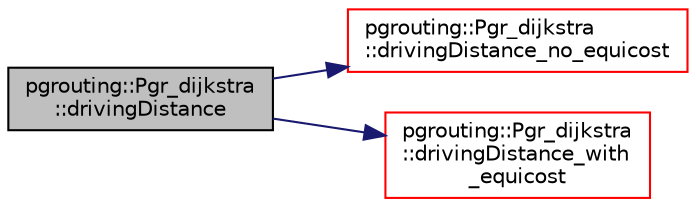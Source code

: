 digraph "pgrouting::Pgr_dijkstra::drivingDistance"
{
  edge [fontname="Helvetica",fontsize="10",labelfontname="Helvetica",labelfontsize="10"];
  node [fontname="Helvetica",fontsize="10",shape=record];
  rankdir="LR";
  Node133 [label="pgrouting::Pgr_dijkstra\l::drivingDistance",height=0.2,width=0.4,color="black", fillcolor="grey75", style="filled", fontcolor="black"];
  Node133 -> Node134 [color="midnightblue",fontsize="10",style="solid",fontname="Helvetica"];
  Node134 [label="pgrouting::Pgr_dijkstra\l::drivingDistance_no_equicost",height=0.2,width=0.4,color="red", fillcolor="white", style="filled",URL="$classpgrouting_1_1Pgr__dijkstra.html#a9ba0c0b7c674a43f78068268b1ed6b06"];
  Node133 -> Node139 [color="midnightblue",fontsize="10",style="solid",fontname="Helvetica"];
  Node139 [label="pgrouting::Pgr_dijkstra\l::drivingDistance_with\l_equicost",height=0.2,width=0.4,color="red", fillcolor="white", style="filled",URL="$classpgrouting_1_1Pgr__dijkstra.html#a6f64fb0dcca638ee7995f6522d5ecf8d"];
}
